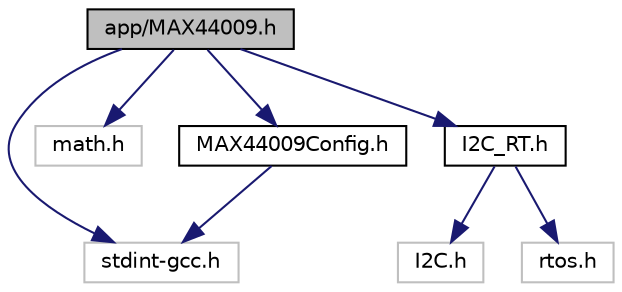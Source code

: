 digraph "app/MAX44009.h"
{
  edge [fontname="Helvetica",fontsize="10",labelfontname="Helvetica",labelfontsize="10"];
  node [fontname="Helvetica",fontsize="10",shape=record];
  Node1 [label="app/MAX44009.h",height=0.2,width=0.4,color="black", fillcolor="grey75", style="filled", fontcolor="black"];
  Node1 -> Node2 [color="midnightblue",fontsize="10",style="solid",fontname="Helvetica"];
  Node2 [label="stdint-gcc.h",height=0.2,width=0.4,color="grey75", fillcolor="white", style="filled"];
  Node1 -> Node3 [color="midnightblue",fontsize="10",style="solid",fontname="Helvetica"];
  Node3 [label="math.h",height=0.2,width=0.4,color="grey75", fillcolor="white", style="filled"];
  Node1 -> Node4 [color="midnightblue",fontsize="10",style="solid",fontname="Helvetica"];
  Node4 [label="I2C_RT.h",height=0.2,width=0.4,color="black", fillcolor="white", style="filled",URL="$_i2_c___r_t_8h.html"];
  Node4 -> Node5 [color="midnightblue",fontsize="10",style="solid",fontname="Helvetica"];
  Node5 [label="I2C.h",height=0.2,width=0.4,color="grey75", fillcolor="white", style="filled"];
  Node4 -> Node6 [color="midnightblue",fontsize="10",style="solid",fontname="Helvetica"];
  Node6 [label="rtos.h",height=0.2,width=0.4,color="grey75", fillcolor="white", style="filled"];
  Node1 -> Node7 [color="midnightblue",fontsize="10",style="solid",fontname="Helvetica"];
  Node7 [label="MAX44009Config.h",height=0.2,width=0.4,color="black", fillcolor="white", style="filled",URL="$_m_a_x44009_config_8h.html"];
  Node7 -> Node2 [color="midnightblue",fontsize="10",style="solid",fontname="Helvetica"];
}

